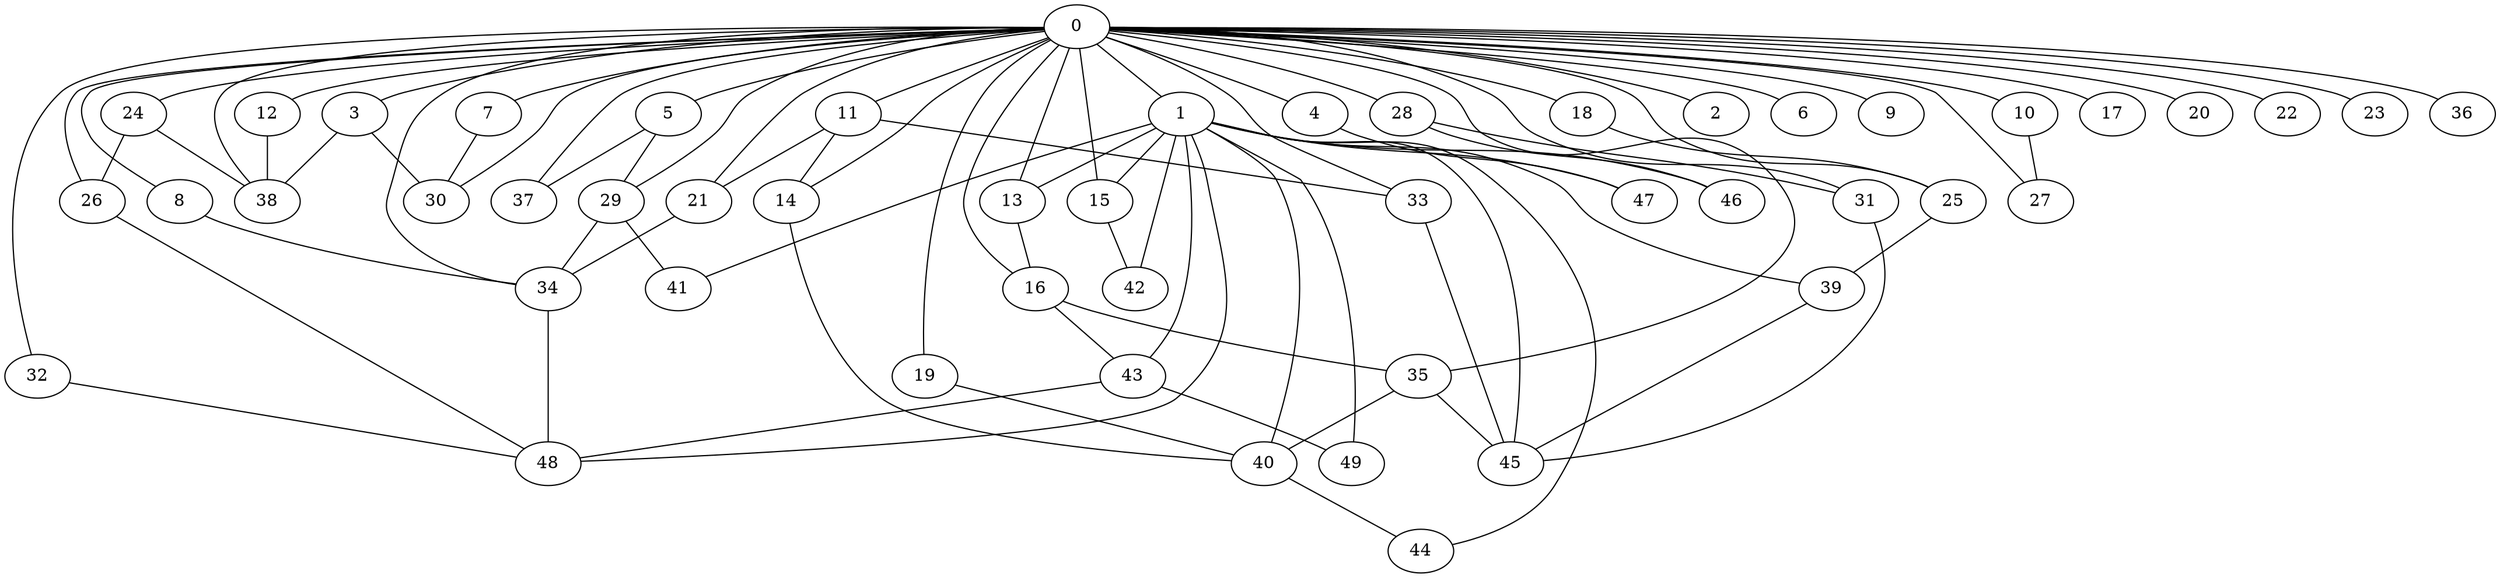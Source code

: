 
graph graphname {
    0 -- 1
0 -- 2
0 -- 3
0 -- 4
0 -- 5
0 -- 6
0 -- 7
0 -- 8
0 -- 9
0 -- 10
0 -- 11
0 -- 12
0 -- 13
0 -- 14
0 -- 15
0 -- 16
0 -- 17
0 -- 18
0 -- 19
0 -- 20
0 -- 21
0 -- 22
0 -- 23
0 -- 24
0 -- 25
0 -- 26
0 -- 27
0 -- 28
0 -- 29
0 -- 30
0 -- 31
0 -- 32
0 -- 33
0 -- 34
0 -- 35
0 -- 36
0 -- 37
0 -- 38
1 -- 39
1 -- 40
1 -- 41
1 -- 42
1 -- 43
1 -- 44
1 -- 45
1 -- 46
1 -- 47
1 -- 48
1 -- 49
1 -- 15
1 -- 13
3 -- 38
3 -- 30
4 -- 47
5 -- 37
5 -- 29
7 -- 30
8 -- 34
10 -- 27
11 -- 14
11 -- 21
11 -- 33
12 -- 38
13 -- 16
14 -- 40
15 -- 42
16 -- 35
16 -- 43
18 -- 25
19 -- 40
21 -- 34
24 -- 26
24 -- 38
25 -- 39
26 -- 48
28 -- 46
28 -- 31
29 -- 34
29 -- 41
31 -- 45
32 -- 48
33 -- 45
34 -- 48
35 -- 45
35 -- 40
39 -- 45
40 -- 44
43 -- 48
43 -- 49

}
